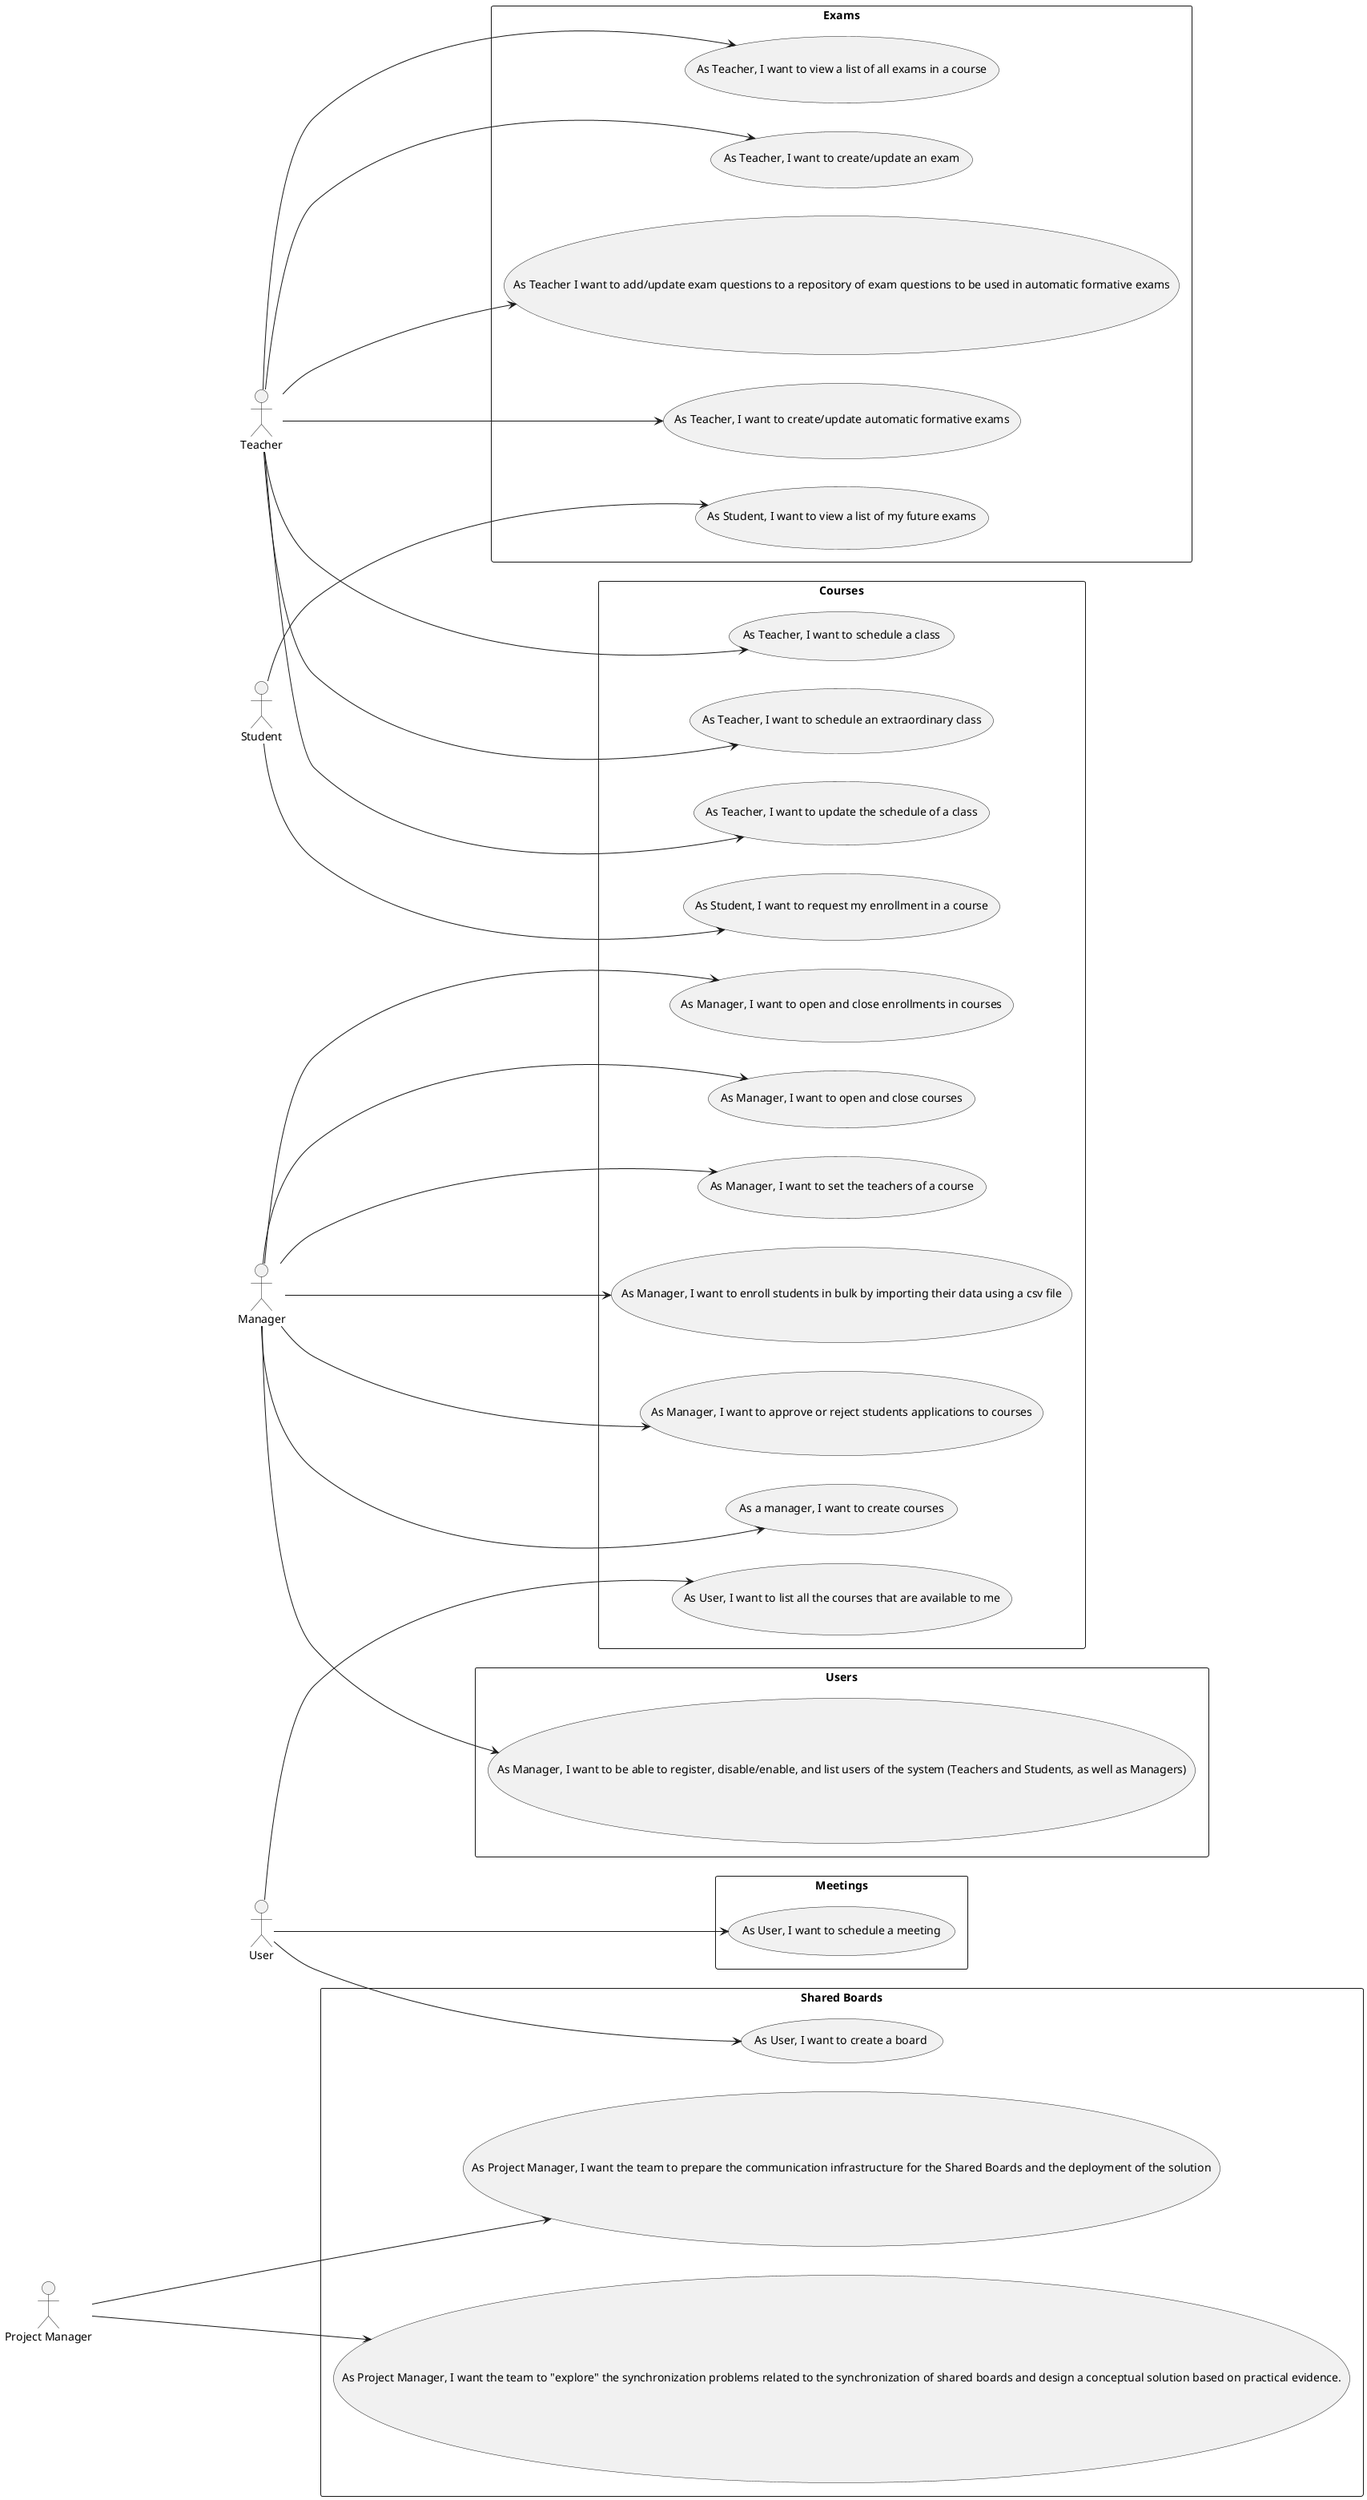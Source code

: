 @startuml
'https://plantuml.com/use-case-diagram

:Manager: as Manager
:Student: as Student
:User: as User
:Teacher: as Teacher
:Project Manager: as ProjectManager

left to right direction

rectangle "Courses" as courses {
  usecase "As a manager, I want to create courses" as createCourses
  usecase "As User, I want to list all the courses that are available to me" as listCourses
  usecase "As Manager, I want to open and close enrollments in courses" as manageEnrollments
  usecase "As Manager, I want to open and close courses" as manageCourseStatus
  usecase "As Manager, I want to set the teachers of a course" as setTeachers
  usecase "As Manager, I want to enroll students in bulk by importing their data using a csv file" as enrollStudents
  usecase "As Student, I want to request my enrollment in a course" as requestEnrollment
  usecase "As Manager, I want to approve or reject students applications to courses" as approveRejectStudents
  usecase "As Teacher, I want to schedule a class" as scheduleClass
  usecase "As Teacher, I want to schedule an extraordinary class" as scheduleExtraordinaryClass
  usecase "As Teacher, I want to update the schedule of a class" as updateClassSchedule
}

rectangle "Exams" as exams {
  usecase "As Teacher, I want to create/update an exam" as createExams
  usecase "As Teacher I want to add/update exam questions to a repository of exam questions to be used in automatic formative exams" as addUpdateExamQuestions
  usecase "As Teacher, I want to create/update automatic formative exams" as createUpdateFormativeExam
  usecase "As Student, I want to view a list of my future exams" as viewFutureExams
  usecase "As Teacher, I want to view a list of all exams in a course" as viewCourseExams
}

rectangle "Users" as users {
  usecase "As Manager, I want to be able to register, disable/enable, and list users of the system (Teachers and Students, as well as Managers)" as manageUsers
}

rectangle "Shared Boards" as sharedBoards {
  usecase "As User, I want to create a board" as createBoard
  usecase "As Project Manager, I want the team to prepare the communication infrastructure for the Shared Boards and the deployment of the solution" as prepareCommunicationSharedBoards
  usecase "As Project Manager, I want the team to "explore" the synchronization problems related to the synchronization of shared boards and design a conceptual solution based on practical evidence." as sharedBoardsSynchronization
}

rectangle "Meetings" as meetings {
  usecase "As User, I want to schedule a meeting" as scheduleMeeting
}


Manager --> (manageUsers)
Manager --> (createCourses)
Manager --> (manageEnrollments)
Manager --> (manageCourseStatus)
Manager --> (setTeachers)
Manager --> (enrollStudents)
Manager --> (approveRejectStudents)
Teacher --> (createExams)
Teacher --> (addUpdateExamQuestions)
Teacher --> (scheduleClass)
Teacher --> (scheduleExtraordinaryClass)
Teacher --> (updateClassSchedule)
Teacher --> (createUpdateFormativeExam)
Teacher --> (viewCourseExams)
Student --> (viewFutureExams)
Student --> (requestEnrollment)
User --> (listCourses)
User --> (createBoard)
User --> (scheduleMeeting)
ProjectManager --> (prepareCommunicationSharedBoards)
ProjectManager -----> (sharedBoardsSynchronization)

@enduml
